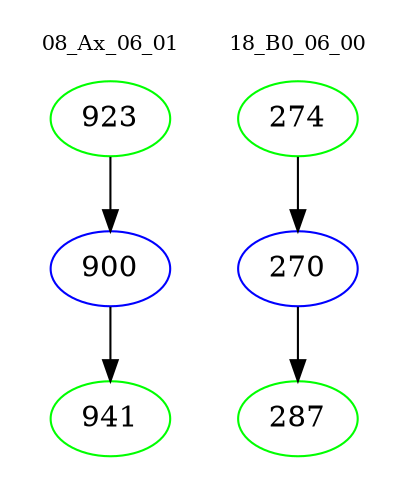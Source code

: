 digraph{
subgraph cluster_0 {
color = white
label = "08_Ax_06_01";
fontsize=10;
T0_923 [label="923", color="green"]
T0_923 -> T0_900 [color="black"]
T0_900 [label="900", color="blue"]
T0_900 -> T0_941 [color="black"]
T0_941 [label="941", color="green"]
}
subgraph cluster_1 {
color = white
label = "18_B0_06_00";
fontsize=10;
T1_274 [label="274", color="green"]
T1_274 -> T1_270 [color="black"]
T1_270 [label="270", color="blue"]
T1_270 -> T1_287 [color="black"]
T1_287 [label="287", color="green"]
}
}
